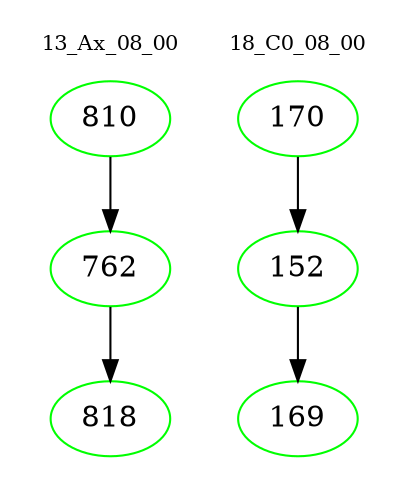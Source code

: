 digraph{
subgraph cluster_0 {
color = white
label = "13_Ax_08_00";
fontsize=10;
T0_810 [label="810", color="green"]
T0_810 -> T0_762 [color="black"]
T0_762 [label="762", color="green"]
T0_762 -> T0_818 [color="black"]
T0_818 [label="818", color="green"]
}
subgraph cluster_1 {
color = white
label = "18_C0_08_00";
fontsize=10;
T1_170 [label="170", color="green"]
T1_170 -> T1_152 [color="black"]
T1_152 [label="152", color="green"]
T1_152 -> T1_169 [color="black"]
T1_169 [label="169", color="green"]
}
}
